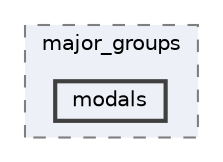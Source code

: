 digraph "resources/views/backend/site_super_admin/tenant_domain/site_groups/major_groups/modals"
{
 // LATEX_PDF_SIZE
  bgcolor="transparent";
  edge [fontname=Helvetica,fontsize=10,labelfontname=Helvetica,labelfontsize=10];
  node [fontname=Helvetica,fontsize=10,shape=box,height=0.2,width=0.4];
  compound=true
  subgraph clusterdir_bfc146528725ef72edf58d7f4dcf068c {
    graph [ bgcolor="#edf0f7", pencolor="grey50", label="major_groups", fontname=Helvetica,fontsize=10 style="filled,dashed", URL="dir_bfc146528725ef72edf58d7f4dcf068c.html",tooltip=""]
  dir_c02d6dfc26b925b72a965e073656ef1c [label="modals", fillcolor="#edf0f7", color="grey25", style="filled,bold", URL="dir_c02d6dfc26b925b72a965e073656ef1c.html",tooltip=""];
  }
}
